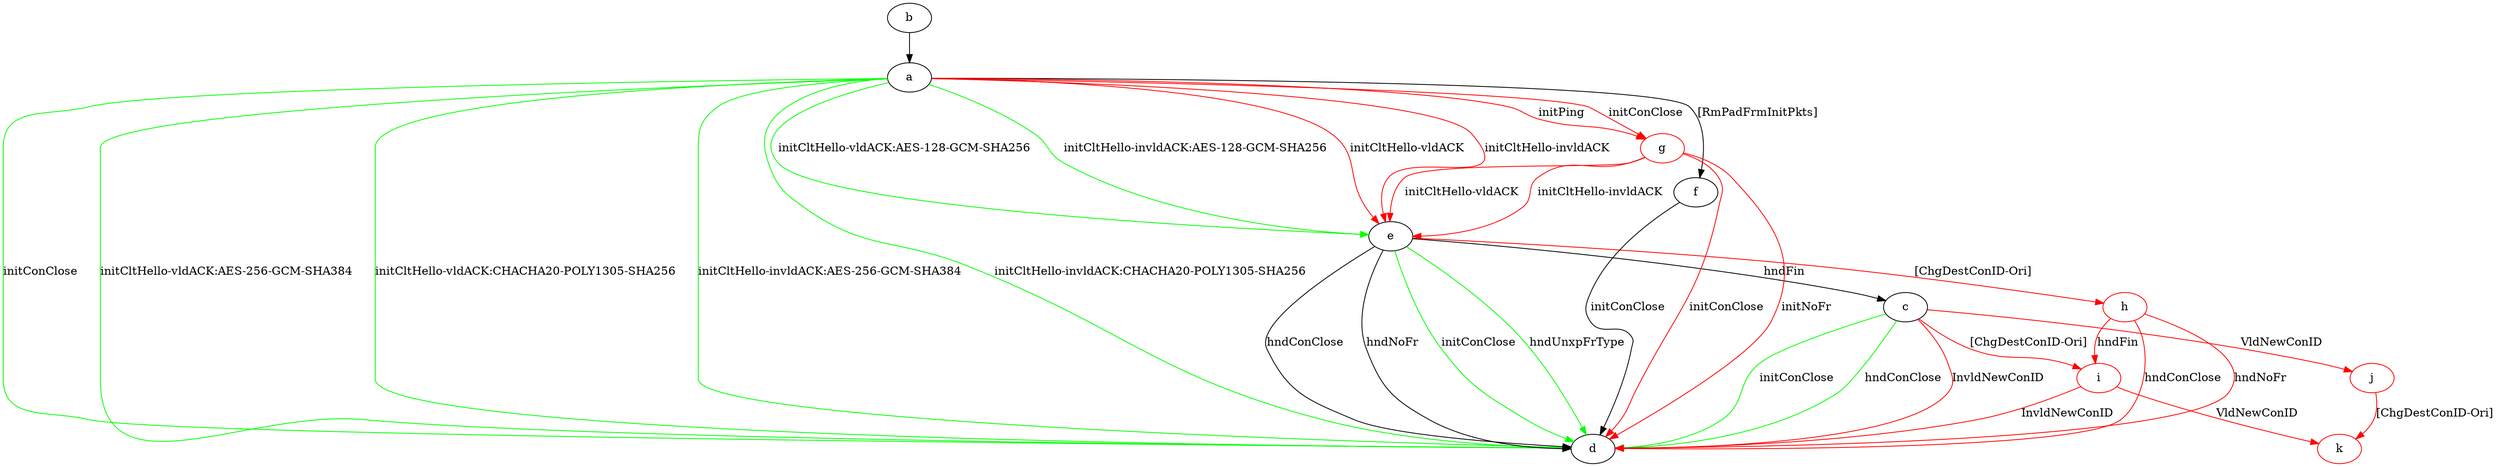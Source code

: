 digraph "" {
	a -> d	[key=0,
		color=green,
		label="initConClose "];
	a -> d	[key=1,
		color=green,
		label="initCltHello-vldACK:AES-256-GCM-SHA384 "];
	a -> d	[key=2,
		color=green,
		label="initCltHello-vldACK:CHACHA20-POLY1305-SHA256 "];
	a -> d	[key=3,
		color=green,
		label="initCltHello-invldACK:AES-256-GCM-SHA384 "];
	a -> d	[key=4,
		color=green,
		label="initCltHello-invldACK:CHACHA20-POLY1305-SHA256 "];
	a -> e	[key=0,
		color=green,
		label="initCltHello-vldACK:AES-128-GCM-SHA256 "];
	a -> e	[key=1,
		color=green,
		label="initCltHello-invldACK:AES-128-GCM-SHA256 "];
	a -> e	[key=2,
		color=red,
		label="initCltHello-vldACK "];
	a -> e	[key=3,
		color=red,
		label="initCltHello-invldACK "];
	a -> f	[key=0,
		label="[RmPadFrmInitPkts] "];
	g	[color=red];
	a -> g	[key=0,
		color=red,
		label="initPing "];
	a -> g	[key=1,
		color=red,
		label="initConClose "];
	b -> a	[key=0];
	c -> d	[key=0,
		color=green,
		label="initConClose "];
	c -> d	[key=1,
		color=green,
		label="hndConClose "];
	c -> d	[key=2,
		color=red,
		label="InvldNewConID "];
	i	[color=red];
	c -> i	[key=0,
		color=red,
		label="[ChgDestConID-Ori] "];
	j	[color=red];
	c -> j	[key=0,
		color=red,
		label="VldNewConID "];
	e -> c	[key=0,
		label="hndFin "];
	e -> d	[key=0,
		label="hndConClose "];
	e -> d	[key=1,
		label="hndNoFr "];
	e -> d	[key=2,
		color=green,
		label="initConClose "];
	e -> d	[key=3,
		color=green,
		label="hndUnxpFrType "];
	h	[color=red];
	e -> h	[key=0,
		color=red,
		label="[ChgDestConID-Ori] "];
	f -> d	[key=0,
		label="initConClose "];
	g -> d	[key=0,
		color=red,
		label="initConClose "];
	g -> d	[key=1,
		color=red,
		label="initNoFr "];
	g -> e	[key=0,
		color=red,
		label="initCltHello-vldACK "];
	g -> e	[key=1,
		color=red,
		label="initCltHello-invldACK "];
	h -> d	[key=0,
		color=red,
		label="hndConClose "];
	h -> d	[key=1,
		color=red,
		label="hndNoFr "];
	h -> i	[key=0,
		color=red,
		label="hndFin "];
	i -> d	[key=0,
		color=red,
		label="InvldNewConID "];
	k	[color=red];
	i -> k	[key=0,
		color=red,
		label="VldNewConID "];
	j -> k	[key=0,
		color=red,
		label="[ChgDestConID-Ori] "];
}

